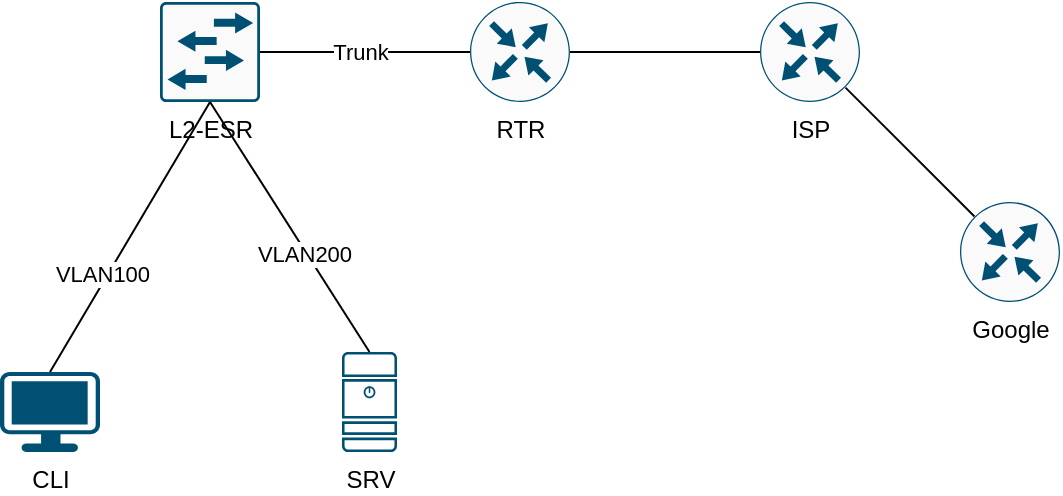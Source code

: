 <mxfile version="28.1.2">
  <diagram name="Page-1" id="EM7o_qK5hbIeXpRAKVDB">
    <mxGraphModel dx="786" dy="428" grid="1" gridSize="10" guides="1" tooltips="1" connect="1" arrows="1" fold="1" page="1" pageScale="1" pageWidth="850" pageHeight="1100" math="0" shadow="0">
      <root>
        <mxCell id="0" />
        <mxCell id="1" parent="0" />
        <mxCell id="9K2rEYKqAdyJ6s7zIUB7-3" value="&lt;div&gt;L2-ESR&lt;/div&gt;" style="sketch=0;points=[[0.015,0.015,0],[0.985,0.015,0],[0.985,0.985,0],[0.015,0.985,0],[0.25,0,0],[0.5,0,0],[0.75,0,0],[1,0.25,0],[1,0.5,0],[1,0.75,0],[0.75,1,0],[0.5,1,0],[0.25,1,0],[0,0.75,0],[0,0.5,0],[0,0.25,0]];verticalLabelPosition=bottom;html=1;verticalAlign=top;aspect=fixed;align=center;pointerEvents=1;shape=mxgraph.cisco19.rect;prIcon=l2_switch;fillColor=#FAFAFA;strokeColor=#005073;" vertex="1" parent="1">
          <mxGeometry x="220" y="450" width="50" height="50" as="geometry" />
        </mxCell>
        <mxCell id="9K2rEYKqAdyJ6s7zIUB7-4" value="RTR" style="sketch=0;points=[[0.5,0,0],[1,0.5,0],[0.5,1,0],[0,0.5,0],[0.145,0.145,0],[0.856,0.145,0],[0.855,0.856,0],[0.145,0.855,0]];verticalLabelPosition=bottom;html=1;verticalAlign=top;aspect=fixed;align=center;pointerEvents=1;shape=mxgraph.cisco19.rect;prIcon=router;fillColor=#FAFAFA;strokeColor=#005073;" vertex="1" parent="1">
          <mxGeometry x="375" y="450" width="50" height="50" as="geometry" />
        </mxCell>
        <mxCell id="9K2rEYKqAdyJ6s7zIUB7-5" value="CLI" style="points=[[0.03,0.03,0],[0.5,0,0],[0.97,0.03,0],[1,0.4,0],[0.97,0.745,0],[0.5,1,0],[0.03,0.745,0],[0,0.4,0]];verticalLabelPosition=bottom;sketch=0;html=1;verticalAlign=top;aspect=fixed;align=center;pointerEvents=1;shape=mxgraph.cisco19.workstation;fillColor=#005073;strokeColor=none;" vertex="1" parent="1">
          <mxGeometry x="140" y="635" width="50" height="40" as="geometry" />
        </mxCell>
        <mxCell id="9K2rEYKqAdyJ6s7zIUB7-6" value="SRV" style="sketch=0;points=[[0.015,0.015,0],[0.985,0.015,0],[0.985,0.985,0],[0.015,0.985,0],[0.25,0,0],[0.5,0,0],[0.75,0,0],[1,0.25,0],[1,0.5,0],[1,0.75,0],[0.75,1,0],[0.5,1,0],[0.25,1,0],[0,0.75,0],[0,0.5,0],[0,0.25,0]];verticalLabelPosition=bottom;html=1;verticalAlign=top;aspect=fixed;align=center;pointerEvents=1;shape=mxgraph.cisco19.server;fillColor=#005073;strokeColor=none;" vertex="1" parent="1">
          <mxGeometry x="311" y="625" width="27.5" height="50" as="geometry" />
        </mxCell>
        <mxCell id="9K2rEYKqAdyJ6s7zIUB7-7" style="rounded=0;orthogonalLoop=1;jettySize=auto;html=1;exitX=0.5;exitY=0;exitDx=0;exitDy=0;exitPerimeter=0;entryX=0.5;entryY=1;entryDx=0;entryDy=0;entryPerimeter=0;endArrow=none;endFill=0;" edge="1" parent="1" source="9K2rEYKqAdyJ6s7zIUB7-5" target="9K2rEYKqAdyJ6s7zIUB7-3">
          <mxGeometry relative="1" as="geometry" />
        </mxCell>
        <mxCell id="9K2rEYKqAdyJ6s7zIUB7-17" value="VLAN100" style="edgeLabel;html=1;align=center;verticalAlign=middle;resizable=0;points=[];" vertex="1" connectable="0" parent="9K2rEYKqAdyJ6s7zIUB7-7">
          <mxGeometry x="-0.284" y="3" relative="1" as="geometry">
            <mxPoint as="offset" />
          </mxGeometry>
        </mxCell>
        <mxCell id="9K2rEYKqAdyJ6s7zIUB7-8" style="rounded=0;orthogonalLoop=1;jettySize=auto;html=1;exitX=0.5;exitY=0;exitDx=0;exitDy=0;exitPerimeter=0;entryX=0.5;entryY=1;entryDx=0;entryDy=0;entryPerimeter=0;endArrow=none;endFill=0;" edge="1" parent="1" source="9K2rEYKqAdyJ6s7zIUB7-6" target="9K2rEYKqAdyJ6s7zIUB7-3">
          <mxGeometry relative="1" as="geometry" />
        </mxCell>
        <mxCell id="9K2rEYKqAdyJ6s7zIUB7-18" value="VLAN200" style="edgeLabel;html=1;align=center;verticalAlign=middle;resizable=0;points=[];" vertex="1" connectable="0" parent="9K2rEYKqAdyJ6s7zIUB7-8">
          <mxGeometry x="-0.196" y="1" relative="1" as="geometry">
            <mxPoint as="offset" />
          </mxGeometry>
        </mxCell>
        <mxCell id="9K2rEYKqAdyJ6s7zIUB7-10" style="edgeStyle=orthogonalEdgeStyle;rounded=0;orthogonalLoop=1;jettySize=auto;html=1;exitX=1;exitY=0.5;exitDx=0;exitDy=0;exitPerimeter=0;entryX=0;entryY=0.5;entryDx=0;entryDy=0;entryPerimeter=0;endArrow=none;endFill=0;" edge="1" parent="1" source="9K2rEYKqAdyJ6s7zIUB7-3" target="9K2rEYKqAdyJ6s7zIUB7-4">
          <mxGeometry relative="1" as="geometry" />
        </mxCell>
        <mxCell id="9K2rEYKqAdyJ6s7zIUB7-19" value="Trunk" style="edgeLabel;html=1;align=center;verticalAlign=middle;resizable=0;points=[];" vertex="1" connectable="0" parent="9K2rEYKqAdyJ6s7zIUB7-10">
          <mxGeometry x="-0.317" y="-2" relative="1" as="geometry">
            <mxPoint x="14" y="-2" as="offset" />
          </mxGeometry>
        </mxCell>
        <mxCell id="9K2rEYKqAdyJ6s7zIUB7-11" value="ISP" style="sketch=0;points=[[0.5,0,0],[1,0.5,0],[0.5,1,0],[0,0.5,0],[0.145,0.145,0],[0.856,0.145,0],[0.855,0.856,0],[0.145,0.855,0]];verticalLabelPosition=bottom;html=1;verticalAlign=top;aspect=fixed;align=center;pointerEvents=1;shape=mxgraph.cisco19.rect;prIcon=router;fillColor=#FAFAFA;strokeColor=#005073;" vertex="1" parent="1">
          <mxGeometry x="520" y="450" width="50" height="50" as="geometry" />
        </mxCell>
        <mxCell id="9K2rEYKqAdyJ6s7zIUB7-12" style="edgeStyle=orthogonalEdgeStyle;rounded=0;orthogonalLoop=1;jettySize=auto;html=1;exitX=1;exitY=0.5;exitDx=0;exitDy=0;exitPerimeter=0;entryX=0;entryY=0.5;entryDx=0;entryDy=0;entryPerimeter=0;endArrow=none;endFill=0;" edge="1" parent="1" source="9K2rEYKqAdyJ6s7zIUB7-4" target="9K2rEYKqAdyJ6s7zIUB7-11">
          <mxGeometry relative="1" as="geometry" />
        </mxCell>
        <mxCell id="9K2rEYKqAdyJ6s7zIUB7-13" value="Google" style="sketch=0;points=[[0.5,0,0],[1,0.5,0],[0.5,1,0],[0,0.5,0],[0.145,0.145,0],[0.856,0.145,0],[0.855,0.856,0],[0.145,0.855,0]];verticalLabelPosition=bottom;html=1;verticalAlign=top;aspect=fixed;align=center;pointerEvents=1;shape=mxgraph.cisco19.rect;prIcon=router;fillColor=#FAFAFA;strokeColor=#005073;" vertex="1" parent="1">
          <mxGeometry x="620" y="550" width="50" height="50" as="geometry" />
        </mxCell>
        <mxCell id="9K2rEYKqAdyJ6s7zIUB7-14" style="rounded=0;orthogonalLoop=1;jettySize=auto;html=1;exitX=0.855;exitY=0.856;exitDx=0;exitDy=0;exitPerimeter=0;entryX=0.145;entryY=0.145;entryDx=0;entryDy=0;entryPerimeter=0;endArrow=none;endFill=0;" edge="1" parent="1" source="9K2rEYKqAdyJ6s7zIUB7-11" target="9K2rEYKqAdyJ6s7zIUB7-13">
          <mxGeometry relative="1" as="geometry" />
        </mxCell>
      </root>
    </mxGraphModel>
  </diagram>
</mxfile>

